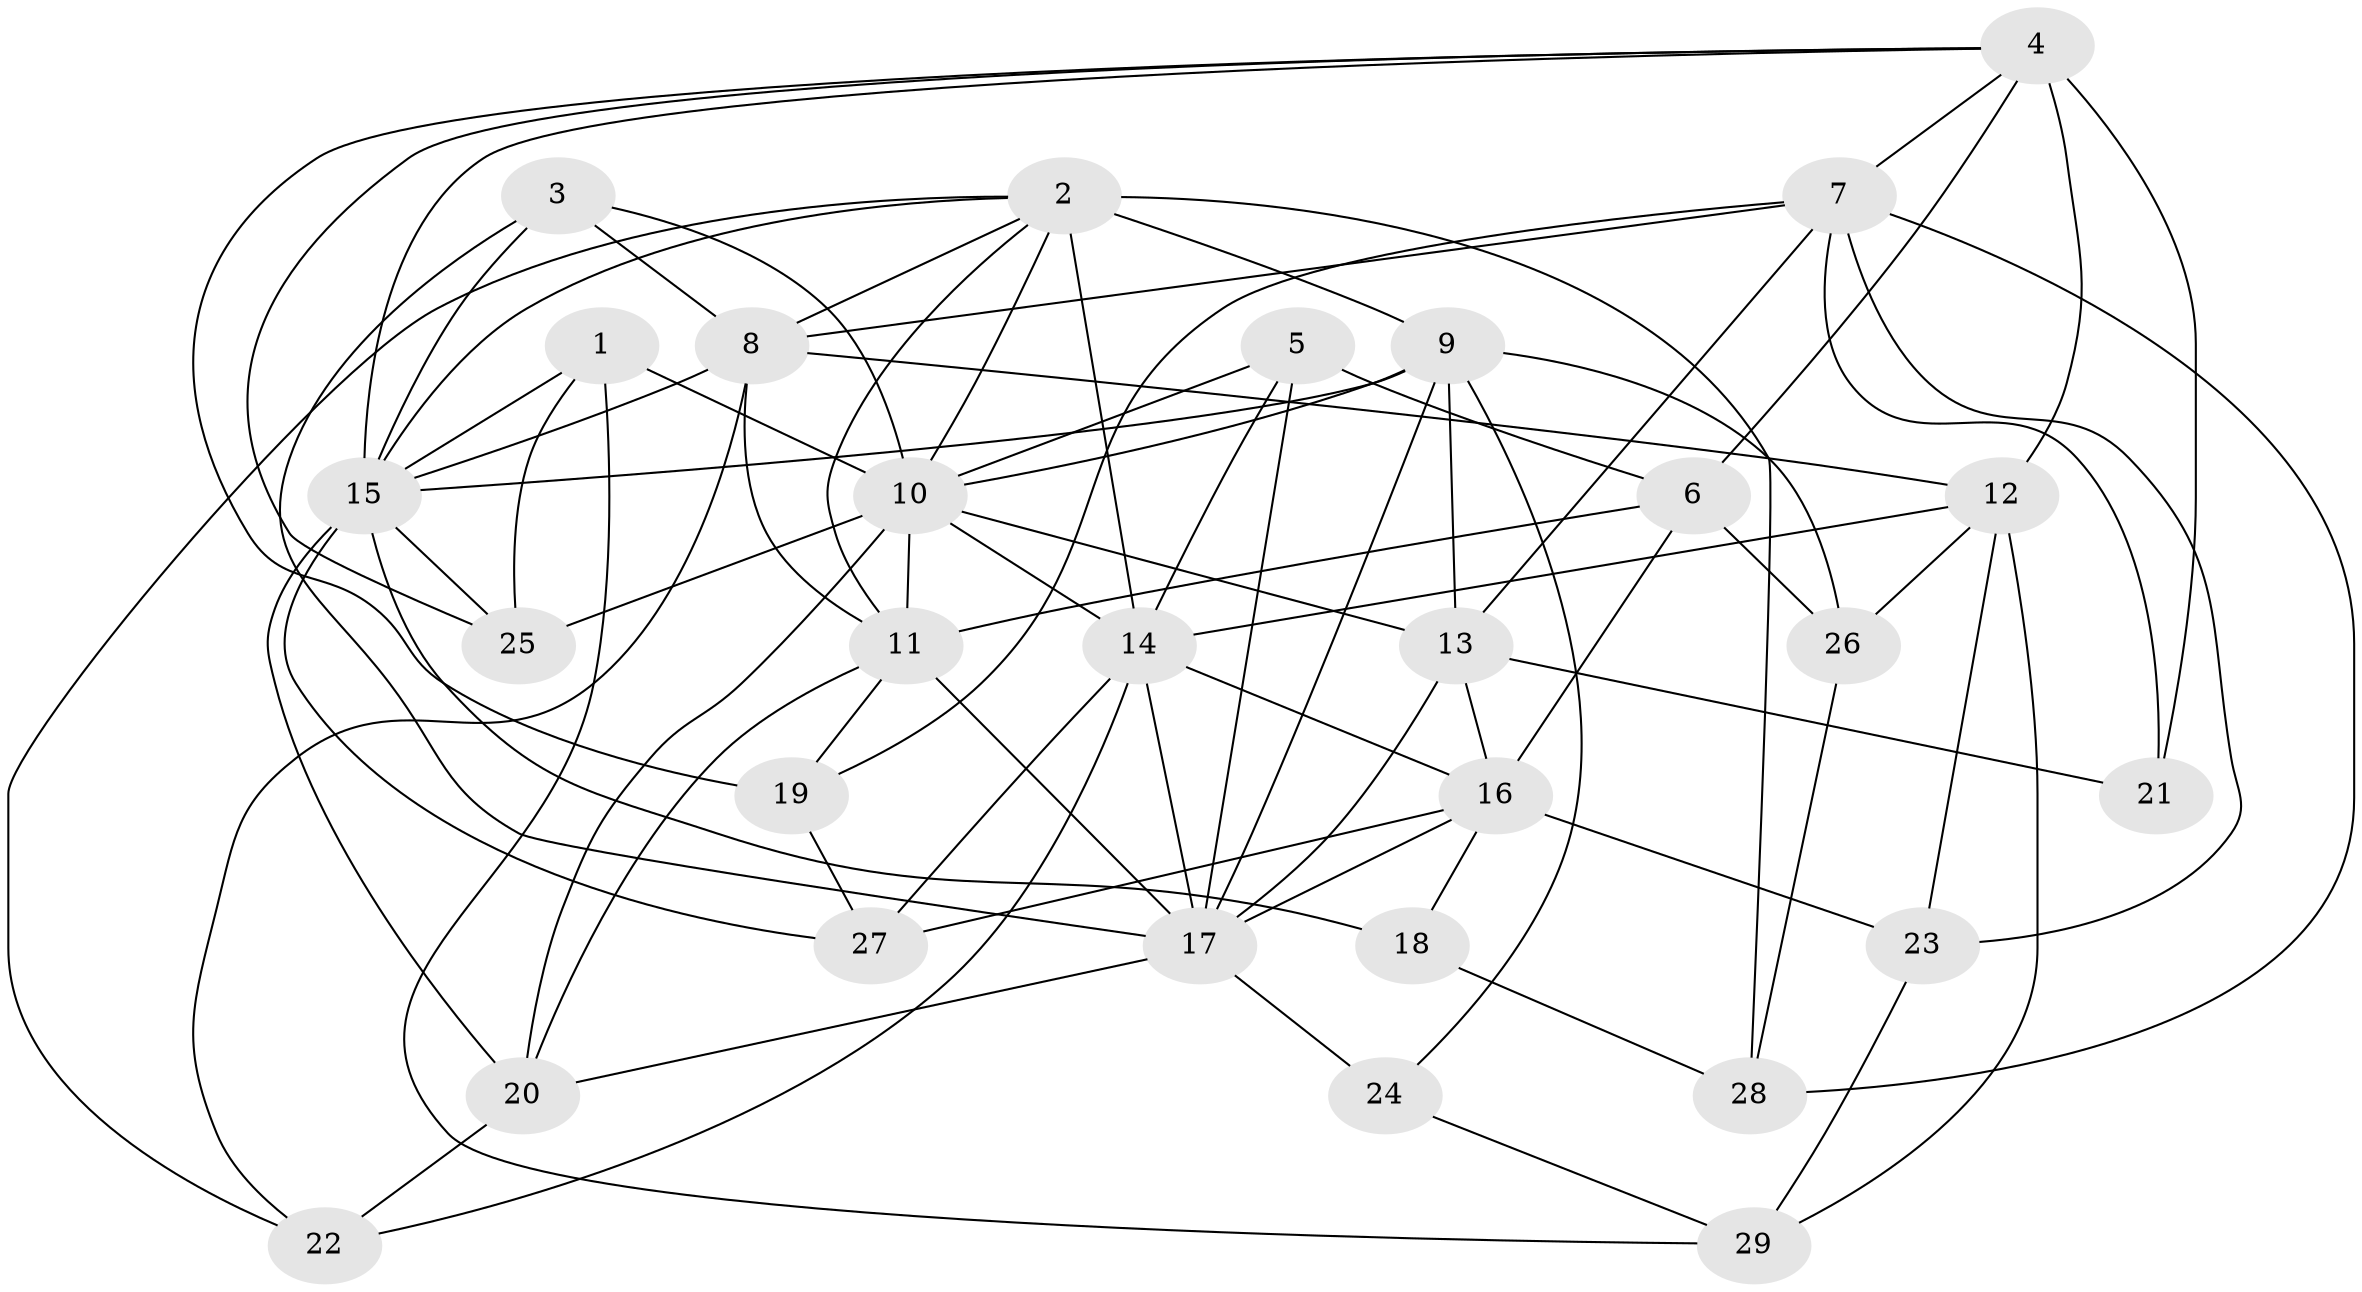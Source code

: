 // original degree distribution, {4: 1.0}
// Generated by graph-tools (version 1.1) at 2025/53/03/04/25 22:53:33]
// undirected, 29 vertices, 81 edges
graph export_dot {
  node [color=gray90,style=filled];
  1;
  2;
  3;
  4;
  5;
  6;
  7;
  8;
  9;
  10;
  11;
  12;
  13;
  14;
  15;
  16;
  17;
  18;
  19;
  20;
  21;
  22;
  23;
  24;
  25;
  26;
  27;
  28;
  29;
  1 -- 10 [weight=1.0];
  1 -- 15 [weight=1.0];
  1 -- 25 [weight=1.0];
  1 -- 29 [weight=1.0];
  2 -- 8 [weight=1.0];
  2 -- 9 [weight=2.0];
  2 -- 10 [weight=2.0];
  2 -- 11 [weight=1.0];
  2 -- 14 [weight=3.0];
  2 -- 15 [weight=1.0];
  2 -- 22 [weight=1.0];
  2 -- 28 [weight=1.0];
  3 -- 8 [weight=1.0];
  3 -- 10 [weight=1.0];
  3 -- 15 [weight=1.0];
  3 -- 17 [weight=1.0];
  4 -- 6 [weight=2.0];
  4 -- 7 [weight=2.0];
  4 -- 12 [weight=3.0];
  4 -- 15 [weight=1.0];
  4 -- 19 [weight=1.0];
  4 -- 21 [weight=2.0];
  4 -- 25 [weight=1.0];
  5 -- 6 [weight=1.0];
  5 -- 10 [weight=1.0];
  5 -- 14 [weight=1.0];
  5 -- 17 [weight=1.0];
  6 -- 11 [weight=1.0];
  6 -- 16 [weight=1.0];
  6 -- 26 [weight=1.0];
  7 -- 8 [weight=1.0];
  7 -- 13 [weight=1.0];
  7 -- 19 [weight=1.0];
  7 -- 21 [weight=1.0];
  7 -- 23 [weight=1.0];
  7 -- 28 [weight=1.0];
  8 -- 11 [weight=2.0];
  8 -- 12 [weight=1.0];
  8 -- 15 [weight=1.0];
  8 -- 22 [weight=1.0];
  9 -- 10 [weight=1.0];
  9 -- 13 [weight=1.0];
  9 -- 15 [weight=1.0];
  9 -- 17 [weight=1.0];
  9 -- 24 [weight=1.0];
  9 -- 26 [weight=1.0];
  10 -- 11 [weight=1.0];
  10 -- 13 [weight=1.0];
  10 -- 14 [weight=2.0];
  10 -- 20 [weight=1.0];
  10 -- 25 [weight=1.0];
  11 -- 17 [weight=1.0];
  11 -- 19 [weight=1.0];
  11 -- 20 [weight=1.0];
  12 -- 14 [weight=1.0];
  12 -- 23 [weight=1.0];
  12 -- 26 [weight=1.0];
  12 -- 29 [weight=1.0];
  13 -- 16 [weight=1.0];
  13 -- 17 [weight=1.0];
  13 -- 21 [weight=1.0];
  14 -- 16 [weight=2.0];
  14 -- 17 [weight=1.0];
  14 -- 22 [weight=1.0];
  14 -- 27 [weight=1.0];
  15 -- 18 [weight=2.0];
  15 -- 20 [weight=2.0];
  15 -- 25 [weight=1.0];
  15 -- 27 [weight=1.0];
  16 -- 17 [weight=1.0];
  16 -- 18 [weight=1.0];
  16 -- 23 [weight=1.0];
  16 -- 27 [weight=1.0];
  17 -- 20 [weight=3.0];
  17 -- 24 [weight=2.0];
  18 -- 28 [weight=1.0];
  19 -- 27 [weight=1.0];
  20 -- 22 [weight=1.0];
  23 -- 29 [weight=1.0];
  24 -- 29 [weight=1.0];
  26 -- 28 [weight=1.0];
}
